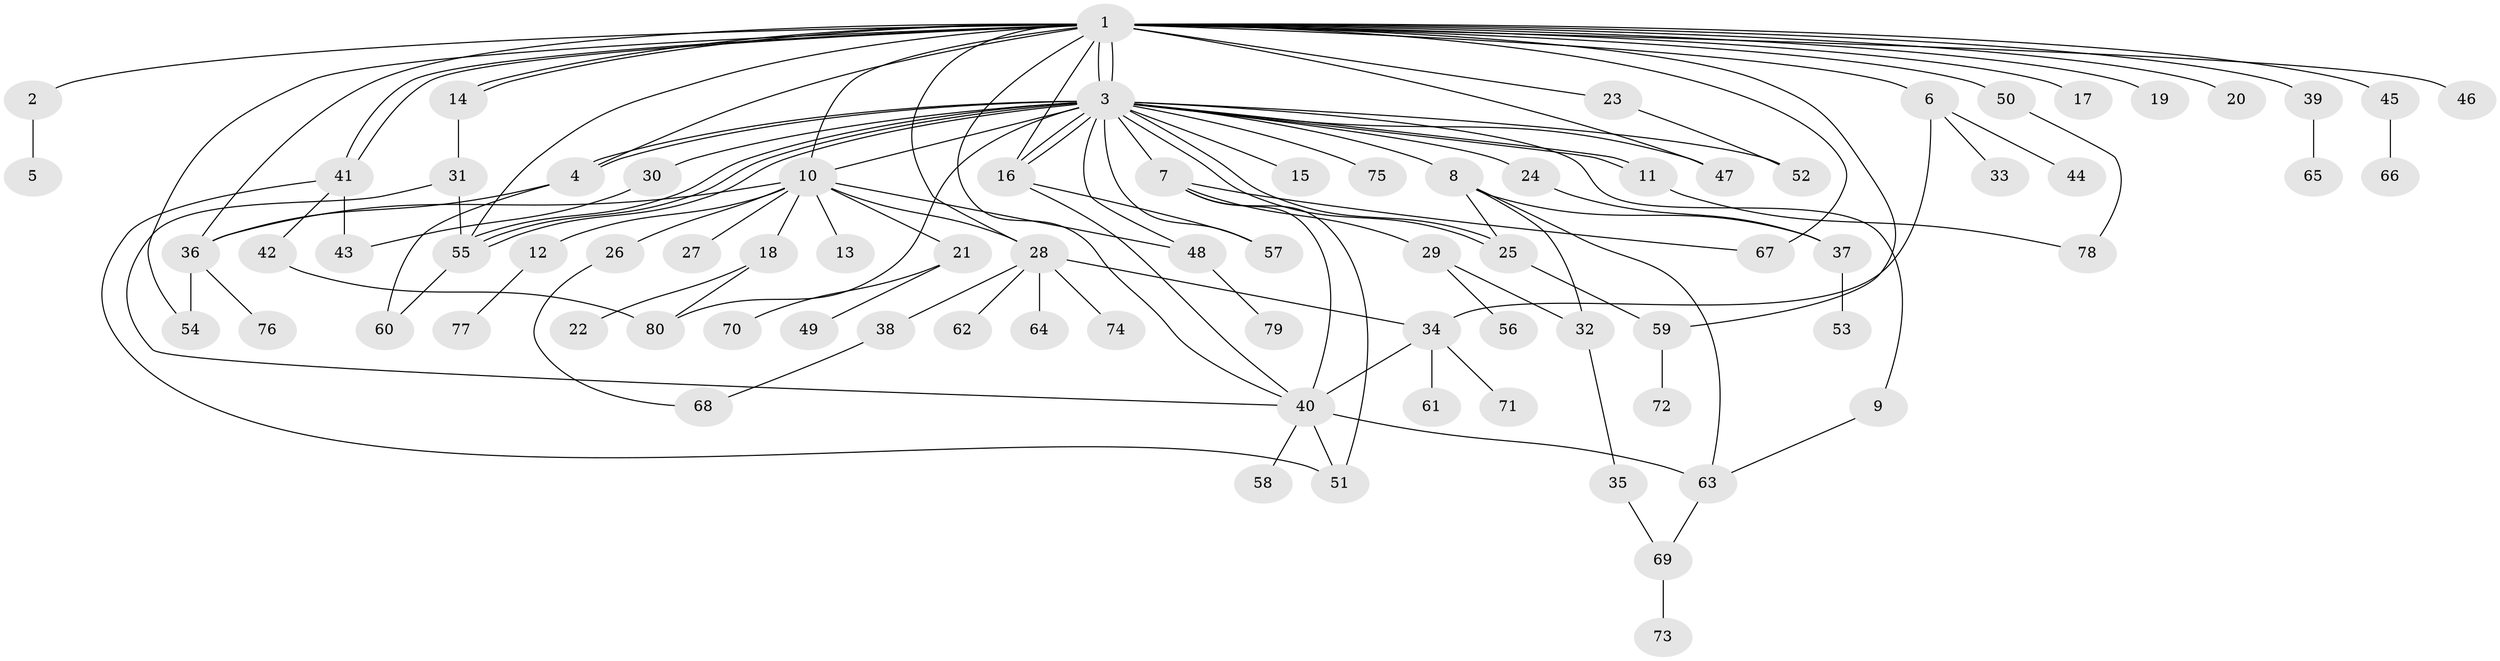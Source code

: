 // coarse degree distribution, {25: 0.01694915254237288, 2: 0.2711864406779661, 23: 0.01694915254237288, 5: 0.0847457627118644, 1: 0.4067796610169492, 3: 0.1016949152542373, 4: 0.03389830508474576, 11: 0.01694915254237288, 6: 0.03389830508474576, 10: 0.01694915254237288}
// Generated by graph-tools (version 1.1) at 2025/51/02/27/25 19:51:58]
// undirected, 80 vertices, 122 edges
graph export_dot {
graph [start="1"]
  node [color=gray90,style=filled];
  1;
  2;
  3;
  4;
  5;
  6;
  7;
  8;
  9;
  10;
  11;
  12;
  13;
  14;
  15;
  16;
  17;
  18;
  19;
  20;
  21;
  22;
  23;
  24;
  25;
  26;
  27;
  28;
  29;
  30;
  31;
  32;
  33;
  34;
  35;
  36;
  37;
  38;
  39;
  40;
  41;
  42;
  43;
  44;
  45;
  46;
  47;
  48;
  49;
  50;
  51;
  52;
  53;
  54;
  55;
  56;
  57;
  58;
  59;
  60;
  61;
  62;
  63;
  64;
  65;
  66;
  67;
  68;
  69;
  70;
  71;
  72;
  73;
  74;
  75;
  76;
  77;
  78;
  79;
  80;
  1 -- 2;
  1 -- 3;
  1 -- 3;
  1 -- 4;
  1 -- 6;
  1 -- 10;
  1 -- 14;
  1 -- 14;
  1 -- 16;
  1 -- 17;
  1 -- 19;
  1 -- 20;
  1 -- 23;
  1 -- 28;
  1 -- 36;
  1 -- 39;
  1 -- 40;
  1 -- 41;
  1 -- 41;
  1 -- 45;
  1 -- 46;
  1 -- 47;
  1 -- 50;
  1 -- 54;
  1 -- 55;
  1 -- 59;
  1 -- 67;
  2 -- 5;
  3 -- 4;
  3 -- 4;
  3 -- 7;
  3 -- 8;
  3 -- 9;
  3 -- 10;
  3 -- 11;
  3 -- 11;
  3 -- 15;
  3 -- 16;
  3 -- 16;
  3 -- 24;
  3 -- 25;
  3 -- 25;
  3 -- 30;
  3 -- 47;
  3 -- 48;
  3 -- 52;
  3 -- 55;
  3 -- 55;
  3 -- 55;
  3 -- 57;
  3 -- 75;
  3 -- 80;
  4 -- 36;
  4 -- 60;
  6 -- 33;
  6 -- 34;
  6 -- 44;
  7 -- 29;
  7 -- 40;
  7 -- 51;
  7 -- 67;
  8 -- 25;
  8 -- 32;
  8 -- 37;
  8 -- 63;
  9 -- 63;
  10 -- 12;
  10 -- 13;
  10 -- 18;
  10 -- 21;
  10 -- 26;
  10 -- 27;
  10 -- 28;
  10 -- 36;
  10 -- 48;
  11 -- 78;
  12 -- 77;
  14 -- 31;
  16 -- 40;
  16 -- 57;
  18 -- 22;
  18 -- 80;
  21 -- 49;
  21 -- 70;
  23 -- 52;
  24 -- 37;
  25 -- 59;
  26 -- 68;
  28 -- 34;
  28 -- 38;
  28 -- 62;
  28 -- 64;
  28 -- 74;
  29 -- 32;
  29 -- 56;
  30 -- 43;
  31 -- 40;
  31 -- 55;
  32 -- 35;
  34 -- 40;
  34 -- 61;
  34 -- 71;
  35 -- 69;
  36 -- 54;
  36 -- 76;
  37 -- 53;
  38 -- 68;
  39 -- 65;
  40 -- 51;
  40 -- 58;
  40 -- 63;
  41 -- 42;
  41 -- 43;
  41 -- 51;
  42 -- 80;
  45 -- 66;
  48 -- 79;
  50 -- 78;
  55 -- 60;
  59 -- 72;
  63 -- 69;
  69 -- 73;
}
